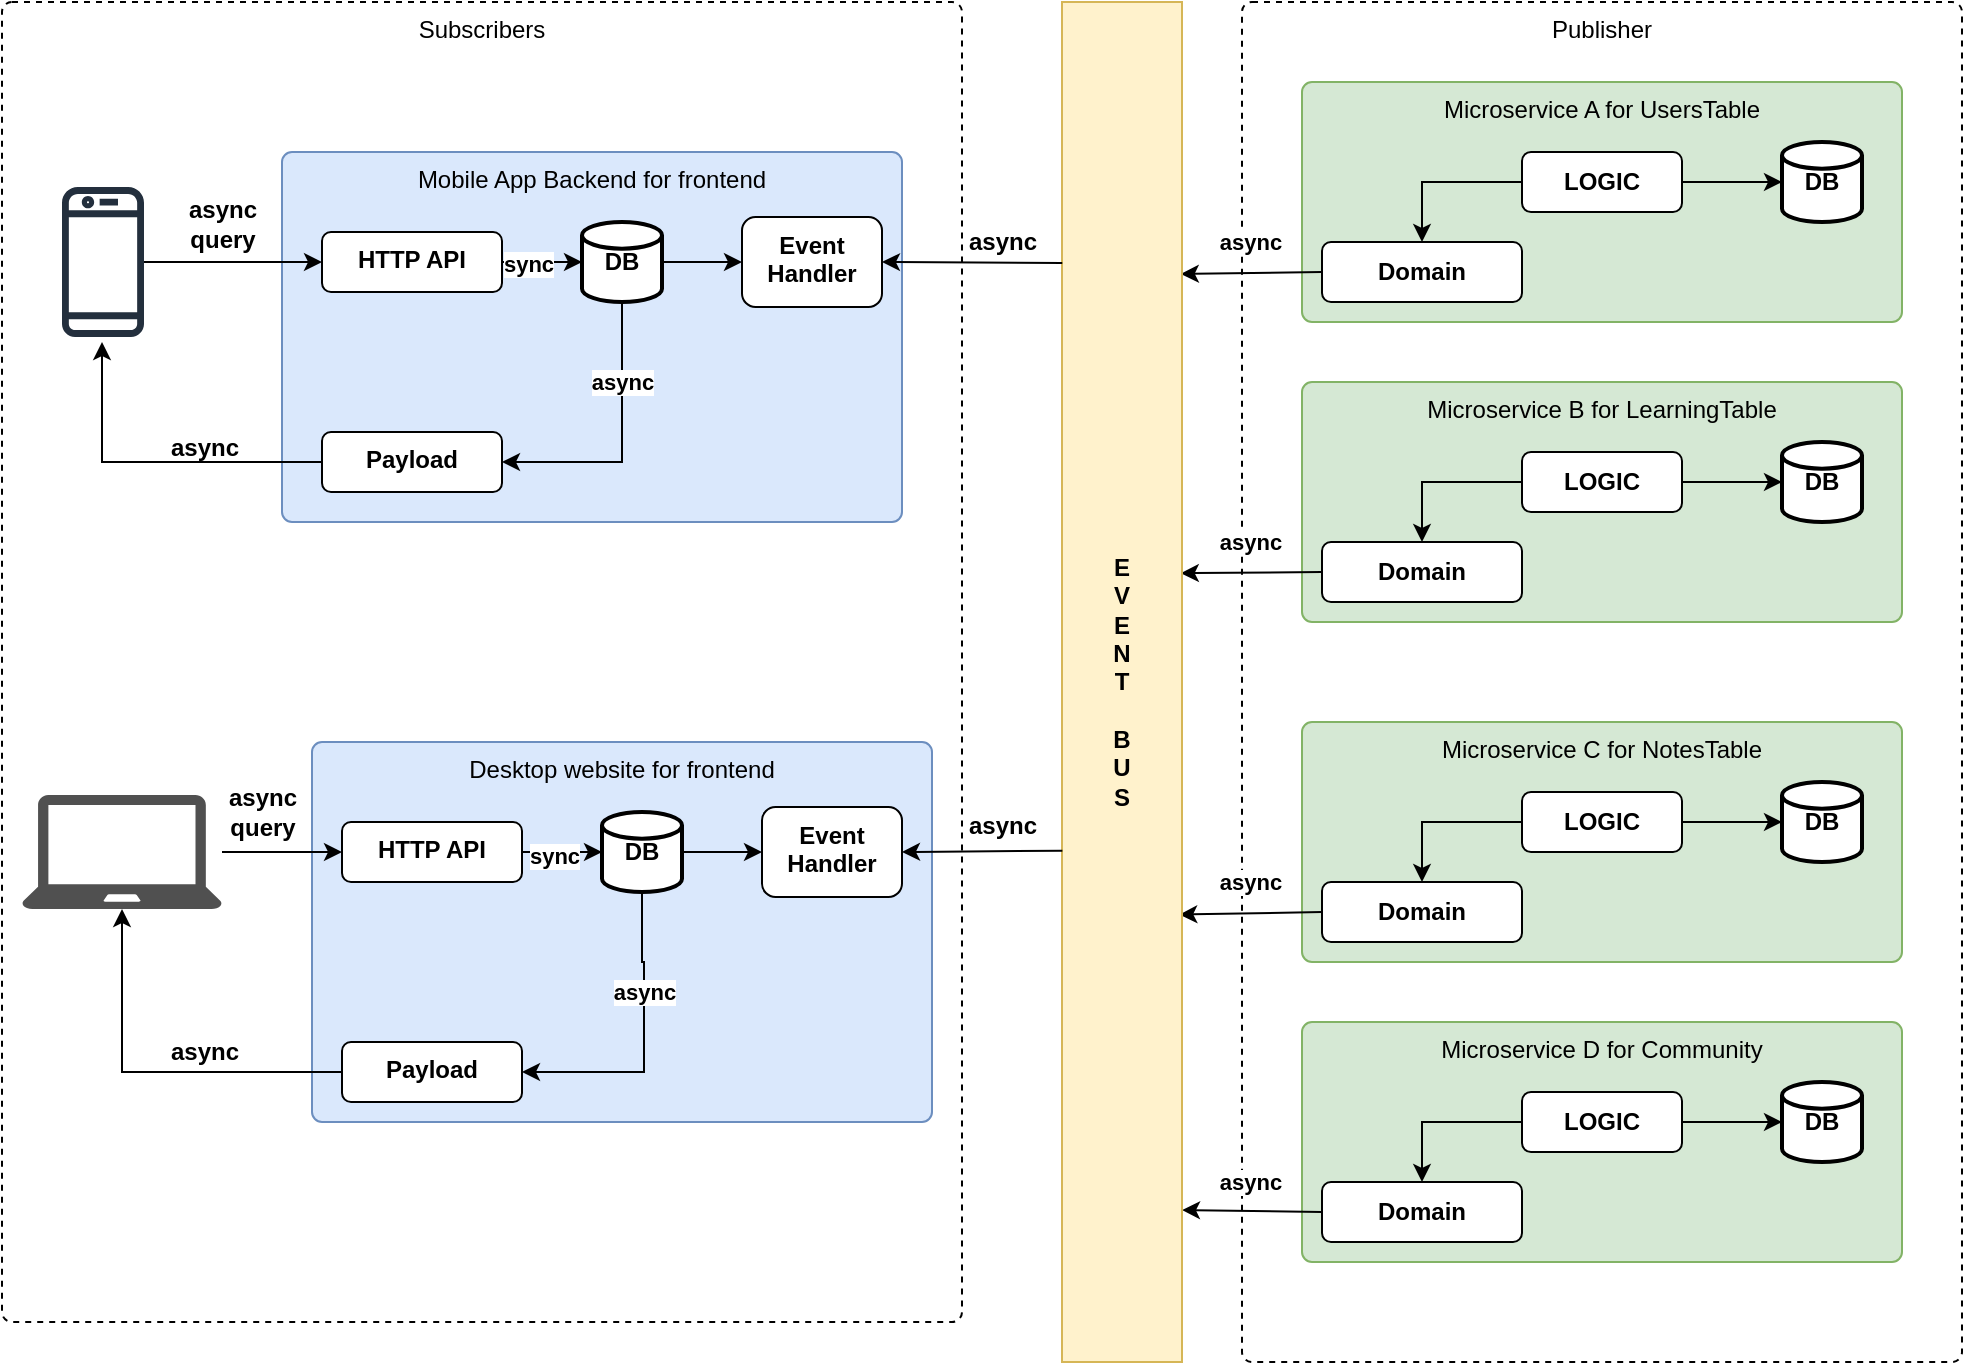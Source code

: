 <mxfile version="24.7.12">
  <diagram name="Page-1" id="wFJA6Ry0-cTWfvEjkaoS">
    <mxGraphModel dx="1846" dy="582" grid="1" gridSize="10" guides="1" tooltips="1" connect="1" arrows="1" fold="1" page="1" pageScale="1" pageWidth="850" pageHeight="1100" math="0" shadow="0">
      <root>
        <mxCell id="0" />
        <mxCell id="1" parent="0" />
        <mxCell id="iZScGgLs9e7GVIgT56yA-133" value="Subscribers" style="html=1;align=center;verticalAlign=top;rounded=1;absoluteArcSize=1;arcSize=10;dashed=1;whiteSpace=wrap;" vertex="1" parent="1">
          <mxGeometry x="-140" y="40" width="480" height="660" as="geometry" />
        </mxCell>
        <mxCell id="iZScGgLs9e7GVIgT56yA-2" value="Publisher" style="html=1;align=center;verticalAlign=top;rounded=1;absoluteArcSize=1;arcSize=10;dashed=1;whiteSpace=wrap;" vertex="1" parent="1">
          <mxGeometry x="480" y="40" width="360" height="680" as="geometry" />
        </mxCell>
        <mxCell id="iZScGgLs9e7GVIgT56yA-4" value="Microservice D for Community" style="html=1;align=center;verticalAlign=top;rounded=1;absoluteArcSize=1;arcSize=10;dashed=0;whiteSpace=wrap;fillColor=#d5e8d4;strokeColor=#82b366;" vertex="1" parent="1">
          <mxGeometry x="510" y="550" width="300" height="120" as="geometry" />
        </mxCell>
        <mxCell id="iZScGgLs9e7GVIgT56yA-5" value="&lt;b&gt;DB&lt;/b&gt;" style="strokeWidth=2;html=1;shape=mxgraph.flowchart.database;whiteSpace=wrap;" vertex="1" parent="1">
          <mxGeometry x="750" y="580" width="40" height="40" as="geometry" />
        </mxCell>
        <mxCell id="iZScGgLs9e7GVIgT56yA-6" value="&lt;b&gt;LOGIC&lt;/b&gt;" style="rounded=1;whiteSpace=wrap;html=1;" vertex="1" parent="1">
          <mxGeometry x="620" y="585" width="80" height="30" as="geometry" />
        </mxCell>
        <mxCell id="iZScGgLs9e7GVIgT56yA-7" value="" style="endArrow=classic;html=1;rounded=0;entryX=0;entryY=0.5;entryDx=0;entryDy=0;entryPerimeter=0;" edge="1" parent="1" target="iZScGgLs9e7GVIgT56yA-5">
          <mxGeometry width="50" height="50" relative="1" as="geometry">
            <mxPoint x="700" y="600" as="sourcePoint" />
            <mxPoint x="750" y="550" as="targetPoint" />
          </mxGeometry>
        </mxCell>
        <mxCell id="iZScGgLs9e7GVIgT56yA-8" value="&lt;b&gt;Domain&lt;/b&gt;" style="rounded=1;whiteSpace=wrap;html=1;" vertex="1" parent="1">
          <mxGeometry x="520" y="630" width="100" height="30" as="geometry" />
        </mxCell>
        <mxCell id="iZScGgLs9e7GVIgT56yA-9" value="" style="endArrow=classic;html=1;rounded=0;entryX=0.5;entryY=0;entryDx=0;entryDy=0;exitX=0;exitY=0.5;exitDx=0;exitDy=0;" edge="1" parent="1" source="iZScGgLs9e7GVIgT56yA-6" target="iZScGgLs9e7GVIgT56yA-8">
          <mxGeometry width="50" height="50" relative="1" as="geometry">
            <mxPoint x="530" y="620" as="sourcePoint" />
            <mxPoint x="580" y="570" as="targetPoint" />
            <Array as="points">
              <mxPoint x="570" y="600" />
            </Array>
          </mxGeometry>
        </mxCell>
        <mxCell id="iZScGgLs9e7GVIgT56yA-10" value="" style="endArrow=classic;html=1;rounded=0;exitX=0;exitY=0.5;exitDx=0;exitDy=0;" edge="1" parent="1" source="iZScGgLs9e7GVIgT56yA-8">
          <mxGeometry width="50" height="50" relative="1" as="geometry">
            <mxPoint x="460" y="650" as="sourcePoint" />
            <mxPoint x="450" y="644" as="targetPoint" />
          </mxGeometry>
        </mxCell>
        <mxCell id="iZScGgLs9e7GVIgT56yA-136" value="&lt;b&gt;async&lt;/b&gt;" style="edgeLabel;html=1;align=center;verticalAlign=middle;resizable=0;points=[];" vertex="1" connectable="0" parent="iZScGgLs9e7GVIgT56yA-10">
          <mxGeometry x="0.18" y="3" relative="1" as="geometry">
            <mxPoint x="5" y="-18" as="offset" />
          </mxGeometry>
        </mxCell>
        <mxCell id="iZScGgLs9e7GVIgT56yA-137" value="&lt;b&gt;async&lt;/b&gt;" style="edgeLabel;html=1;align=center;verticalAlign=middle;resizable=0;points=[];" vertex="1" connectable="0" parent="iZScGgLs9e7GVIgT56yA-10">
          <mxGeometry x="0.18" y="3" relative="1" as="geometry">
            <mxPoint x="5" y="-168" as="offset" />
          </mxGeometry>
        </mxCell>
        <mxCell id="iZScGgLs9e7GVIgT56yA-138" value="&lt;b&gt;async&lt;/b&gt;" style="edgeLabel;html=1;align=center;verticalAlign=middle;resizable=0;points=[];" vertex="1" connectable="0" parent="iZScGgLs9e7GVIgT56yA-10">
          <mxGeometry x="0.18" y="3" relative="1" as="geometry">
            <mxPoint x="5" y="-338" as="offset" />
          </mxGeometry>
        </mxCell>
        <mxCell id="iZScGgLs9e7GVIgT56yA-139" value="&lt;b&gt;async&lt;/b&gt;" style="edgeLabel;html=1;align=center;verticalAlign=middle;resizable=0;points=[];" vertex="1" connectable="0" parent="iZScGgLs9e7GVIgT56yA-10">
          <mxGeometry x="0.18" y="3" relative="1" as="geometry">
            <mxPoint x="5" y="-488" as="offset" />
          </mxGeometry>
        </mxCell>
        <mxCell id="iZScGgLs9e7GVIgT56yA-11" value="Microservice A for UsersTable" style="html=1;align=center;verticalAlign=top;rounded=1;absoluteArcSize=1;arcSize=10;dashed=0;whiteSpace=wrap;fillColor=#d5e8d4;strokeColor=#82b366;" vertex="1" parent="1">
          <mxGeometry x="510" y="80" width="300" height="120" as="geometry" />
        </mxCell>
        <mxCell id="iZScGgLs9e7GVIgT56yA-12" value="&lt;b&gt;DB&lt;/b&gt;" style="strokeWidth=2;html=1;shape=mxgraph.flowchart.database;whiteSpace=wrap;" vertex="1" parent="1">
          <mxGeometry x="750" y="110" width="40" height="40" as="geometry" />
        </mxCell>
        <mxCell id="iZScGgLs9e7GVIgT56yA-13" value="&lt;b&gt;LOGIC&lt;/b&gt;" style="rounded=1;whiteSpace=wrap;html=1;" vertex="1" parent="1">
          <mxGeometry x="620" y="115" width="80" height="30" as="geometry" />
        </mxCell>
        <mxCell id="iZScGgLs9e7GVIgT56yA-14" value="" style="endArrow=classic;html=1;rounded=0;entryX=0;entryY=0.5;entryDx=0;entryDy=0;entryPerimeter=0;" edge="1" target="iZScGgLs9e7GVIgT56yA-12" parent="1">
          <mxGeometry width="50" height="50" relative="1" as="geometry">
            <mxPoint x="700" y="130" as="sourcePoint" />
            <mxPoint x="750" y="80" as="targetPoint" />
          </mxGeometry>
        </mxCell>
        <mxCell id="iZScGgLs9e7GVIgT56yA-15" value="&lt;b&gt;Domain&lt;/b&gt;" style="rounded=1;whiteSpace=wrap;html=1;" vertex="1" parent="1">
          <mxGeometry x="520" y="160" width="100" height="30" as="geometry" />
        </mxCell>
        <mxCell id="iZScGgLs9e7GVIgT56yA-16" value="" style="endArrow=classic;html=1;rounded=0;entryX=0.5;entryY=0;entryDx=0;entryDy=0;exitX=0;exitY=0.5;exitDx=0;exitDy=0;" edge="1" source="iZScGgLs9e7GVIgT56yA-13" target="iZScGgLs9e7GVIgT56yA-15" parent="1">
          <mxGeometry width="50" height="50" relative="1" as="geometry">
            <mxPoint x="530" y="150" as="sourcePoint" />
            <mxPoint x="580" y="100" as="targetPoint" />
            <Array as="points">
              <mxPoint x="570" y="130" />
            </Array>
          </mxGeometry>
        </mxCell>
        <mxCell id="iZScGgLs9e7GVIgT56yA-17" value="" style="endArrow=classic;html=1;rounded=0;exitX=0;exitY=0.5;exitDx=0;exitDy=0;entryX=0.99;entryY=0.2;entryDx=0;entryDy=0;entryPerimeter=0;" edge="1" source="iZScGgLs9e7GVIgT56yA-15" parent="1" target="iZScGgLs9e7GVIgT56yA-119">
          <mxGeometry width="50" height="50" relative="1" as="geometry">
            <mxPoint x="460" y="180" as="sourcePoint" />
            <mxPoint x="460" y="175" as="targetPoint" />
          </mxGeometry>
        </mxCell>
        <mxCell id="iZScGgLs9e7GVIgT56yA-53" value="Microservice B for LearningTable" style="html=1;align=center;verticalAlign=top;rounded=1;absoluteArcSize=1;arcSize=10;dashed=0;whiteSpace=wrap;fillColor=#d5e8d4;strokeColor=#82b366;" vertex="1" parent="1">
          <mxGeometry x="510" y="230" width="300" height="120" as="geometry" />
        </mxCell>
        <mxCell id="iZScGgLs9e7GVIgT56yA-54" value="&lt;b&gt;DB&lt;/b&gt;" style="strokeWidth=2;html=1;shape=mxgraph.flowchart.database;whiteSpace=wrap;" vertex="1" parent="1">
          <mxGeometry x="750" y="260" width="40" height="40" as="geometry" />
        </mxCell>
        <mxCell id="iZScGgLs9e7GVIgT56yA-55" value="&lt;b&gt;LOGIC&lt;/b&gt;" style="rounded=1;whiteSpace=wrap;html=1;" vertex="1" parent="1">
          <mxGeometry x="620" y="265" width="80" height="30" as="geometry" />
        </mxCell>
        <mxCell id="iZScGgLs9e7GVIgT56yA-56" value="" style="endArrow=classic;html=1;rounded=0;entryX=0;entryY=0.5;entryDx=0;entryDy=0;entryPerimeter=0;" edge="1" target="iZScGgLs9e7GVIgT56yA-54" parent="1">
          <mxGeometry width="50" height="50" relative="1" as="geometry">
            <mxPoint x="700" y="280" as="sourcePoint" />
            <mxPoint x="750" y="230" as="targetPoint" />
          </mxGeometry>
        </mxCell>
        <mxCell id="iZScGgLs9e7GVIgT56yA-57" value="&lt;b&gt;Domain&lt;/b&gt;" style="rounded=1;whiteSpace=wrap;html=1;" vertex="1" parent="1">
          <mxGeometry x="520" y="310" width="100" height="30" as="geometry" />
        </mxCell>
        <mxCell id="iZScGgLs9e7GVIgT56yA-58" value="" style="endArrow=classic;html=1;rounded=0;entryX=0.5;entryY=0;entryDx=0;entryDy=0;exitX=0;exitY=0.5;exitDx=0;exitDy=0;" edge="1" source="iZScGgLs9e7GVIgT56yA-55" target="iZScGgLs9e7GVIgT56yA-57" parent="1">
          <mxGeometry width="50" height="50" relative="1" as="geometry">
            <mxPoint x="530" y="300" as="sourcePoint" />
            <mxPoint x="580" y="250" as="targetPoint" />
            <Array as="points">
              <mxPoint x="570" y="280" />
            </Array>
          </mxGeometry>
        </mxCell>
        <mxCell id="iZScGgLs9e7GVIgT56yA-59" value="" style="endArrow=classic;html=1;rounded=0;exitX=0;exitY=0.5;exitDx=0;exitDy=0;entryX=0.99;entryY=0.42;entryDx=0;entryDy=0;entryPerimeter=0;" edge="1" source="iZScGgLs9e7GVIgT56yA-57" parent="1" target="iZScGgLs9e7GVIgT56yA-119">
          <mxGeometry width="50" height="50" relative="1" as="geometry">
            <mxPoint x="460" y="330" as="sourcePoint" />
            <mxPoint x="460" y="325" as="targetPoint" />
          </mxGeometry>
        </mxCell>
        <mxCell id="iZScGgLs9e7GVIgT56yA-60" value="Microservice C for NotesTable" style="html=1;align=center;verticalAlign=top;rounded=1;absoluteArcSize=1;arcSize=10;dashed=0;whiteSpace=wrap;fillColor=#d5e8d4;strokeColor=#82b366;" vertex="1" parent="1">
          <mxGeometry x="510" y="400" width="300" height="120" as="geometry" />
        </mxCell>
        <mxCell id="iZScGgLs9e7GVIgT56yA-61" value="&lt;b&gt;DB&lt;/b&gt;" style="strokeWidth=2;html=1;shape=mxgraph.flowchart.database;whiteSpace=wrap;" vertex="1" parent="1">
          <mxGeometry x="750" y="430" width="40" height="40" as="geometry" />
        </mxCell>
        <mxCell id="iZScGgLs9e7GVIgT56yA-62" value="&lt;b&gt;LOGIC&lt;/b&gt;" style="rounded=1;whiteSpace=wrap;html=1;" vertex="1" parent="1">
          <mxGeometry x="620" y="435" width="80" height="30" as="geometry" />
        </mxCell>
        <mxCell id="iZScGgLs9e7GVIgT56yA-63" value="" style="endArrow=classic;html=1;rounded=0;entryX=0;entryY=0.5;entryDx=0;entryDy=0;entryPerimeter=0;" edge="1" target="iZScGgLs9e7GVIgT56yA-61" parent="1">
          <mxGeometry width="50" height="50" relative="1" as="geometry">
            <mxPoint x="700" y="450" as="sourcePoint" />
            <mxPoint x="750" y="400" as="targetPoint" />
          </mxGeometry>
        </mxCell>
        <mxCell id="iZScGgLs9e7GVIgT56yA-64" value="&lt;b&gt;Domain&lt;/b&gt;" style="rounded=1;whiteSpace=wrap;html=1;" vertex="1" parent="1">
          <mxGeometry x="520" y="480" width="100" height="30" as="geometry" />
        </mxCell>
        <mxCell id="iZScGgLs9e7GVIgT56yA-65" value="" style="endArrow=classic;html=1;rounded=0;entryX=0.5;entryY=0;entryDx=0;entryDy=0;exitX=0;exitY=0.5;exitDx=0;exitDy=0;" edge="1" source="iZScGgLs9e7GVIgT56yA-62" target="iZScGgLs9e7GVIgT56yA-64" parent="1">
          <mxGeometry width="50" height="50" relative="1" as="geometry">
            <mxPoint x="530" y="470" as="sourcePoint" />
            <mxPoint x="580" y="420" as="targetPoint" />
            <Array as="points">
              <mxPoint x="570" y="450" />
            </Array>
          </mxGeometry>
        </mxCell>
        <mxCell id="iZScGgLs9e7GVIgT56yA-66" value="" style="endArrow=classic;html=1;rounded=0;exitX=0;exitY=0.5;exitDx=0;exitDy=0;entryX=0.977;entryY=0.671;entryDx=0;entryDy=0;entryPerimeter=0;" edge="1" source="iZScGgLs9e7GVIgT56yA-64" parent="1" target="iZScGgLs9e7GVIgT56yA-119">
          <mxGeometry width="50" height="50" relative="1" as="geometry">
            <mxPoint x="460" y="500" as="sourcePoint" />
            <mxPoint x="460" y="495" as="targetPoint" />
          </mxGeometry>
        </mxCell>
        <mxCell id="iZScGgLs9e7GVIgT56yA-70" value="Mobile App Backend for frontend" style="html=1;align=center;verticalAlign=top;rounded=1;absoluteArcSize=1;arcSize=10;dashed=0;whiteSpace=wrap;fillColor=#dae8fc;strokeColor=#6c8ebf;" vertex="1" parent="1">
          <mxGeometry y="115" width="310" height="185" as="geometry" />
        </mxCell>
        <mxCell id="iZScGgLs9e7GVIgT56yA-80" value="" style="edgeStyle=orthogonalEdgeStyle;rounded=0;orthogonalLoop=1;jettySize=auto;html=1;verticalAlign=top;" edge="1" parent="1" source="iZScGgLs9e7GVIgT56yA-71" target="iZScGgLs9e7GVIgT56yA-74">
          <mxGeometry relative="1" as="geometry" />
        </mxCell>
        <mxCell id="iZScGgLs9e7GVIgT56yA-127" value="&lt;b&gt;sync&lt;/b&gt;" style="edgeLabel;html=1;align=center;verticalAlign=middle;resizable=0;points=[];" vertex="1" connectable="0" parent="iZScGgLs9e7GVIgT56yA-80">
          <mxGeometry x="-0.377" y="4" relative="1" as="geometry">
            <mxPoint y="5" as="offset" />
          </mxGeometry>
        </mxCell>
        <mxCell id="iZScGgLs9e7GVIgT56yA-71" value="&lt;b&gt;HTTP API&lt;/b&gt;" style="rounded=1;whiteSpace=wrap;html=1;verticalAlign=top;" vertex="1" parent="1">
          <mxGeometry x="20" y="155" width="90" height="30" as="geometry" />
        </mxCell>
        <mxCell id="iZScGgLs9e7GVIgT56yA-72" value="&lt;b&gt;Payload&lt;/b&gt;" style="rounded=1;whiteSpace=wrap;html=1;verticalAlign=top;" vertex="1" parent="1">
          <mxGeometry x="20" y="255" width="90" height="30" as="geometry" />
        </mxCell>
        <mxCell id="iZScGgLs9e7GVIgT56yA-76" value="" style="edgeStyle=orthogonalEdgeStyle;rounded=0;orthogonalLoop=1;jettySize=auto;html=1;verticalAlign=top;" edge="1" parent="1" source="iZScGgLs9e7GVIgT56yA-74" target="iZScGgLs9e7GVIgT56yA-75">
          <mxGeometry relative="1" as="geometry" />
        </mxCell>
        <mxCell id="iZScGgLs9e7GVIgT56yA-108" value="" style="edgeStyle=orthogonalEdgeStyle;rounded=0;orthogonalLoop=1;jettySize=auto;html=1;entryX=1;entryY=0.5;entryDx=0;entryDy=0;" edge="1" parent="1" source="iZScGgLs9e7GVIgT56yA-74" target="iZScGgLs9e7GVIgT56yA-72">
          <mxGeometry relative="1" as="geometry">
            <mxPoint x="170" y="270" as="targetPoint" />
            <Array as="points">
              <mxPoint x="170" y="270" />
            </Array>
          </mxGeometry>
        </mxCell>
        <mxCell id="iZScGgLs9e7GVIgT56yA-115" value="&lt;b&gt;async&lt;/b&gt;" style="edgeLabel;html=1;align=center;verticalAlign=middle;resizable=0;points=[];" vertex="1" connectable="0" parent="iZScGgLs9e7GVIgT56yA-108">
          <mxGeometry x="-0.564" y="3" relative="1" as="geometry">
            <mxPoint x="-3" y="9" as="offset" />
          </mxGeometry>
        </mxCell>
        <mxCell id="iZScGgLs9e7GVIgT56yA-74" value="&lt;b&gt;DB&lt;/b&gt;" style="strokeWidth=2;html=1;shape=mxgraph.flowchart.database;whiteSpace=wrap;verticalAlign=middle;" vertex="1" parent="1">
          <mxGeometry x="150" y="150" width="40" height="40" as="geometry" />
        </mxCell>
        <mxCell id="iZScGgLs9e7GVIgT56yA-75" value="&lt;b&gt;Event&lt;/b&gt;&lt;div&gt;&lt;b&gt;Handler&lt;/b&gt;&lt;/div&gt;" style="rounded=1;whiteSpace=wrap;html=1;verticalAlign=top;" vertex="1" parent="1">
          <mxGeometry x="230" y="147.5" width="70" height="45" as="geometry" />
        </mxCell>
        <mxCell id="iZScGgLs9e7GVIgT56yA-83" value="" style="edgeStyle=orthogonalEdgeStyle;rounded=0;orthogonalLoop=1;jettySize=auto;html=1;entryX=0;entryY=0.5;entryDx=0;entryDy=0;verticalAlign=top;" edge="1" parent="1" source="iZScGgLs9e7GVIgT56yA-82" target="iZScGgLs9e7GVIgT56yA-71">
          <mxGeometry relative="1" as="geometry" />
        </mxCell>
        <mxCell id="iZScGgLs9e7GVIgT56yA-82" value="" style="sketch=0;outlineConnect=0;fontColor=#232F3E;gradientColor=none;fillColor=#232F3D;strokeColor=none;dashed=0;verticalLabelPosition=bottom;verticalAlign=top;align=center;html=1;fontSize=12;fontStyle=0;aspect=fixed;pointerEvents=1;shape=mxgraph.aws4.mobile_client;" vertex="1" parent="1">
          <mxGeometry x="-110" y="131" width="41" height="78" as="geometry" />
        </mxCell>
        <mxCell id="iZScGgLs9e7GVIgT56yA-85" value="Desktop website for frontend" style="html=1;align=center;verticalAlign=top;rounded=1;absoluteArcSize=1;arcSize=10;dashed=0;whiteSpace=wrap;fillColor=#dae8fc;strokeColor=#6c8ebf;" vertex="1" parent="1">
          <mxGeometry x="15" y="410" width="310" height="190" as="geometry" />
        </mxCell>
        <mxCell id="iZScGgLs9e7GVIgT56yA-87" value="" style="edgeStyle=orthogonalEdgeStyle;rounded=0;orthogonalLoop=1;jettySize=auto;html=1;verticalAlign=top;" edge="1" source="iZScGgLs9e7GVIgT56yA-88" target="iZScGgLs9e7GVIgT56yA-91" parent="1">
          <mxGeometry relative="1" as="geometry" />
        </mxCell>
        <mxCell id="iZScGgLs9e7GVIgT56yA-124" value="&lt;b&gt;sync&lt;/b&gt;" style="edgeLabel;html=1;align=center;verticalAlign=middle;resizable=0;points=[];" vertex="1" connectable="0" parent="iZScGgLs9e7GVIgT56yA-87">
          <mxGeometry x="-0.214" y="-2" relative="1" as="geometry">
            <mxPoint as="offset" />
          </mxGeometry>
        </mxCell>
        <mxCell id="iZScGgLs9e7GVIgT56yA-88" value="&lt;b&gt;HTTP API&lt;/b&gt;" style="rounded=1;whiteSpace=wrap;html=1;verticalAlign=top;" vertex="1" parent="1">
          <mxGeometry x="30" y="450" width="90" height="30" as="geometry" />
        </mxCell>
        <mxCell id="iZScGgLs9e7GVIgT56yA-112" value="" style="edgeStyle=orthogonalEdgeStyle;rounded=0;orthogonalLoop=1;jettySize=auto;html=1;" edge="1" parent="1" source="iZScGgLs9e7GVIgT56yA-89" target="iZScGgLs9e7GVIgT56yA-94">
          <mxGeometry relative="1" as="geometry">
            <mxPoint x="-35" y="575" as="targetPoint" />
          </mxGeometry>
        </mxCell>
        <mxCell id="iZScGgLs9e7GVIgT56yA-89" value="&lt;b&gt;Payload&lt;/b&gt;" style="rounded=1;whiteSpace=wrap;html=1;verticalAlign=top;" vertex="1" parent="1">
          <mxGeometry x="30" y="560" width="90" height="30" as="geometry" />
        </mxCell>
        <mxCell id="iZScGgLs9e7GVIgT56yA-90" value="" style="edgeStyle=orthogonalEdgeStyle;rounded=0;orthogonalLoop=1;jettySize=auto;html=1;verticalAlign=top;" edge="1" source="iZScGgLs9e7GVIgT56yA-91" target="iZScGgLs9e7GVIgT56yA-92" parent="1">
          <mxGeometry relative="1" as="geometry" />
        </mxCell>
        <mxCell id="iZScGgLs9e7GVIgT56yA-110" value="" style="edgeStyle=orthogonalEdgeStyle;rounded=0;orthogonalLoop=1;jettySize=auto;html=1;" edge="1" parent="1" source="iZScGgLs9e7GVIgT56yA-91" target="iZScGgLs9e7GVIgT56yA-89">
          <mxGeometry relative="1" as="geometry">
            <mxPoint x="180" y="555" as="targetPoint" />
            <Array as="points">
              <mxPoint x="180" y="520" />
              <mxPoint x="181" y="520" />
              <mxPoint x="181" y="575" />
            </Array>
          </mxGeometry>
        </mxCell>
        <mxCell id="iZScGgLs9e7GVIgT56yA-123" value="&lt;b&gt;async&lt;/b&gt;" style="edgeLabel;html=1;align=center;verticalAlign=middle;resizable=0;points=[];" vertex="1" connectable="0" parent="iZScGgLs9e7GVIgT56yA-110">
          <mxGeometry x="-0.336" relative="1" as="geometry">
            <mxPoint as="offset" />
          </mxGeometry>
        </mxCell>
        <mxCell id="iZScGgLs9e7GVIgT56yA-91" value="&lt;b&gt;DB&lt;/b&gt;" style="strokeWidth=2;html=1;shape=mxgraph.flowchart.database;whiteSpace=wrap;verticalAlign=middle;" vertex="1" parent="1">
          <mxGeometry x="160" y="445" width="40" height="40" as="geometry" />
        </mxCell>
        <mxCell id="iZScGgLs9e7GVIgT56yA-92" value="&lt;b&gt;Event&lt;/b&gt;&lt;div&gt;&lt;b&gt;Handler&lt;/b&gt;&lt;/div&gt;" style="rounded=1;whiteSpace=wrap;html=1;verticalAlign=top;" vertex="1" parent="1">
          <mxGeometry x="240" y="442.5" width="70" height="45" as="geometry" />
        </mxCell>
        <mxCell id="iZScGgLs9e7GVIgT56yA-99" value="" style="edgeStyle=orthogonalEdgeStyle;rounded=0;orthogonalLoop=1;jettySize=auto;html=1;verticalAlign=top;" edge="1" parent="1" source="iZScGgLs9e7GVIgT56yA-94" target="iZScGgLs9e7GVIgT56yA-88">
          <mxGeometry relative="1" as="geometry" />
        </mxCell>
        <mxCell id="iZScGgLs9e7GVIgT56yA-94" value="" style="sketch=0;pointerEvents=1;shadow=0;dashed=0;html=1;strokeColor=none;fillColor=#505050;labelPosition=center;verticalLabelPosition=bottom;verticalAlign=top;outlineConnect=0;align=center;shape=mxgraph.office.devices.laptop;" vertex="1" parent="1">
          <mxGeometry x="-130" y="436.5" width="100" height="57" as="geometry" />
        </mxCell>
        <mxCell id="iZScGgLs9e7GVIgT56yA-103" value="" style="endArrow=classic;html=1;rounded=0;exitX=0;exitY=0.5;exitDx=0;exitDy=0;verticalAlign=top;" edge="1" parent="1" source="iZScGgLs9e7GVIgT56yA-72">
          <mxGeometry width="50" height="50" relative="1" as="geometry">
            <mxPoint x="-90" y="270" as="sourcePoint" />
            <mxPoint x="-90" y="210" as="targetPoint" />
            <Array as="points">
              <mxPoint x="-90" y="270" />
            </Array>
          </mxGeometry>
        </mxCell>
        <mxCell id="iZScGgLs9e7GVIgT56yA-105" value="&lt;b&gt;async&lt;br&gt;query&lt;/b&gt;" style="text;html=1;align=center;verticalAlign=middle;resizable=0;points=[];autosize=1;strokeColor=none;fillColor=none;" vertex="1" parent="1">
          <mxGeometry x="-60" y="131" width="60" height="40" as="geometry" />
        </mxCell>
        <mxCell id="iZScGgLs9e7GVIgT56yA-118" value="&lt;b&gt;async&lt;/b&gt;" style="text;html=1;align=center;verticalAlign=middle;resizable=0;points=[];autosize=1;strokeColor=none;fillColor=none;" vertex="1" parent="1">
          <mxGeometry x="-69" y="248" width="60" height="30" as="geometry" />
        </mxCell>
        <mxCell id="iZScGgLs9e7GVIgT56yA-119" value="&lt;b&gt;E&lt;/b&gt;&lt;div&gt;&lt;b&gt;V&lt;/b&gt;&lt;/div&gt;&lt;div&gt;&lt;b&gt;E&lt;/b&gt;&lt;/div&gt;&lt;div&gt;&lt;b&gt;N&lt;/b&gt;&lt;/div&gt;&lt;div&gt;&lt;b&gt;T&lt;/b&gt;&lt;/div&gt;&lt;div&gt;&lt;b&gt;&lt;br&gt;&lt;/b&gt;&lt;/div&gt;&lt;div&gt;&lt;b&gt;B&lt;/b&gt;&lt;/div&gt;&lt;div&gt;&lt;b&gt;U&lt;/b&gt;&lt;/div&gt;&lt;div&gt;&lt;b&gt;S&lt;/b&gt;&lt;/div&gt;" style="rounded=0;whiteSpace=wrap;html=1;fillColor=#fff2cc;strokeColor=#d6b656;" vertex="1" parent="1">
          <mxGeometry x="390" y="40" width="60" height="680" as="geometry" />
        </mxCell>
        <mxCell id="iZScGgLs9e7GVIgT56yA-120" value="&lt;b&gt;async&lt;br&gt;query&lt;/b&gt;" style="text;html=1;align=center;verticalAlign=middle;resizable=0;points=[];autosize=1;strokeColor=none;fillColor=none;" vertex="1" parent="1">
          <mxGeometry x="-40" y="425" width="60" height="40" as="geometry" />
        </mxCell>
        <mxCell id="iZScGgLs9e7GVIgT56yA-122" value="&lt;b&gt;async&lt;/b&gt;" style="text;html=1;align=center;verticalAlign=middle;resizable=0;points=[];autosize=1;strokeColor=none;fillColor=none;" vertex="1" parent="1">
          <mxGeometry x="-69" y="550" width="60" height="30" as="geometry" />
        </mxCell>
        <mxCell id="iZScGgLs9e7GVIgT56yA-128" value="" style="endArrow=classic;html=1;rounded=0;entryX=1;entryY=0.5;entryDx=0;entryDy=0;exitX=0.002;exitY=0.192;exitDx=0;exitDy=0;exitPerimeter=0;" edge="1" parent="1" source="iZScGgLs9e7GVIgT56yA-119" target="iZScGgLs9e7GVIgT56yA-75">
          <mxGeometry width="50" height="50" relative="1" as="geometry">
            <mxPoint x="390" y="165" as="sourcePoint" />
            <mxPoint x="440" y="115" as="targetPoint" />
          </mxGeometry>
        </mxCell>
        <mxCell id="iZScGgLs9e7GVIgT56yA-129" value="" style="endArrow=classic;html=1;rounded=0;entryX=1;entryY=0.5;entryDx=0;entryDy=0;exitX=0.003;exitY=0.624;exitDx=0;exitDy=0;exitPerimeter=0;" edge="1" parent="1" source="iZScGgLs9e7GVIgT56yA-119" target="iZScGgLs9e7GVIgT56yA-92">
          <mxGeometry width="50" height="50" relative="1" as="geometry">
            <mxPoint x="400" y="464.09" as="sourcePoint" />
            <mxPoint x="440" y="464.09" as="targetPoint" />
          </mxGeometry>
        </mxCell>
        <mxCell id="iZScGgLs9e7GVIgT56yA-130" value="&lt;b&gt;async&lt;/b&gt;" style="text;html=1;align=center;verticalAlign=middle;resizable=0;points=[];autosize=1;strokeColor=none;fillColor=none;" vertex="1" parent="1">
          <mxGeometry x="330" y="145" width="60" height="30" as="geometry" />
        </mxCell>
        <mxCell id="iZScGgLs9e7GVIgT56yA-131" value="&lt;b&gt;async&lt;/b&gt;" style="text;html=1;align=center;verticalAlign=middle;resizable=0;points=[];autosize=1;strokeColor=none;fillColor=none;" vertex="1" parent="1">
          <mxGeometry x="330" y="436.5" width="60" height="30" as="geometry" />
        </mxCell>
      </root>
    </mxGraphModel>
  </diagram>
</mxfile>
